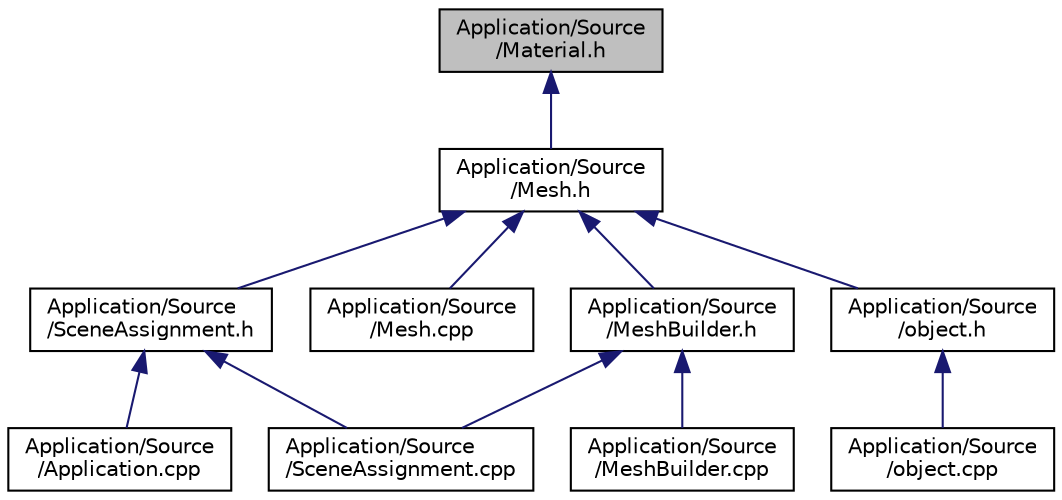 digraph "Application/Source/Material.h"
{
  bgcolor="transparent";
  edge [fontname="Helvetica",fontsize="10",labelfontname="Helvetica",labelfontsize="10"];
  node [fontname="Helvetica",fontsize="10",shape=record];
  Node1 [label="Application/Source\l/Material.h",height=0.2,width=0.4,color="black", fillcolor="grey75", style="filled", fontcolor="black"];
  Node1 -> Node2 [dir="back",color="midnightblue",fontsize="10",style="solid",fontname="Helvetica"];
  Node2 [label="Application/Source\l/Mesh.h",height=0.2,width=0.4,color="black",URL="$Mesh_8h.html"];
  Node2 -> Node3 [dir="back",color="midnightblue",fontsize="10",style="solid",fontname="Helvetica"];
  Node3 [label="Application/Source\l/SceneAssignment.h",height=0.2,width=0.4,color="black",URL="$SceneAssignment_8h.html",tooltip="Logic and asthetics of application. "];
  Node3 -> Node4 [dir="back",color="midnightblue",fontsize="10",style="solid",fontname="Helvetica"];
  Node4 [label="Application/Source\l/Application.cpp",height=0.2,width=0.4,color="black",URL="$Application_8cpp.html",tooltip="Run Application here. "];
  Node3 -> Node5 [dir="back",color="midnightblue",fontsize="10",style="solid",fontname="Helvetica"];
  Node5 [label="Application/Source\l/SceneAssignment.cpp",height=0.2,width=0.4,color="black",URL="$SceneAssignment_8cpp.html",tooltip="All items are rendered here. "];
  Node2 -> Node6 [dir="back",color="midnightblue",fontsize="10",style="solid",fontname="Helvetica"];
  Node6 [label="Application/Source\l/Mesh.cpp",height=0.2,width=0.4,color="black",URL="$Mesh_8cpp.html",tooltip="Process everything related to Mesh building. "];
  Node2 -> Node7 [dir="back",color="midnightblue",fontsize="10",style="solid",fontname="Helvetica"];
  Node7 [label="Application/Source\l/MeshBuilder.h",height=0.2,width=0.4,color="black",URL="$MeshBuilder_8h.html",tooltip="Build meshes for rendering. "];
  Node7 -> Node8 [dir="back",color="midnightblue",fontsize="10",style="solid",fontname="Helvetica"];
  Node8 [label="Application/Source\l/MeshBuilder.cpp",height=0.2,width=0.4,color="black",URL="$MeshBuilder_8cpp.html",tooltip="Build Meshes here. "];
  Node7 -> Node5 [dir="back",color="midnightblue",fontsize="10",style="solid",fontname="Helvetica"];
  Node2 -> Node9 [dir="back",color="midnightblue",fontsize="10",style="solid",fontname="Helvetica"];
  Node9 [label="Application/Source\l/object.h",height=0.2,width=0.4,color="black",URL="$object_8h.html"];
  Node9 -> Node10 [dir="back",color="midnightblue",fontsize="10",style="solid",fontname="Helvetica"];
  Node10 [label="Application/Source\l/object.cpp",height=0.2,width=0.4,color="black",URL="$object_8cpp.html"];
}
